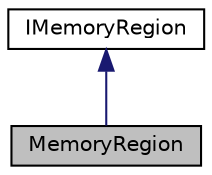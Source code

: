 digraph "MemoryRegion"
{
 // LATEX_PDF_SIZE
  edge [fontname="Helvetica",fontsize="10",labelfontname="Helvetica",labelfontsize="10"];
  node [fontname="Helvetica",fontsize="10",shape=record];
  Node1 [label="MemoryRegion",height=0.2,width=0.4,color="black", fillcolor="grey75", style="filled", fontcolor="black",tooltip="Memory region CPU implementation."];
  Node2 -> Node1 [dir="back",color="midnightblue",fontsize="10",style="solid",fontname="Helvetica"];
  Node2 [label="IMemoryRegion",height=0.2,width=0.4,color="black", fillcolor="white", style="filled",URL="$classarm__compute_1_1_i_memory_region.xhtml",tooltip="Memory region interface."];
}

